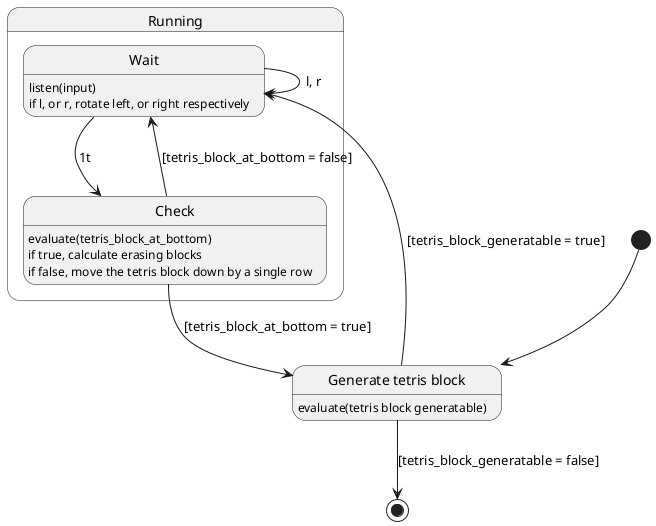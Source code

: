 @startuml

' Program changes state when one of the following happends:
' 1 time unit passes
' user types either L, R, or D keyboard
' the block cannot move down
' the new block cannot be created

state "Generate tetris block" as G
G: evaluate(tetris block generatable)
state Running{
    state "Wait" as W
    W: listen(input)
    W: if l, or r, rotate left, or right respectively
    state "Check" as C
    C: evaluate(tetris_block_at_bottom)
    C: if true, calculate erasing blocks
    C: if false, move the tetris block down by a single row
}

[*] --> G
G --> [*] : [tetris_block_generatable = false]
G --> W : [tetris_block_generatable = true]
W --> W : l, r
W --> C : 1t
C --> G : [tetris_block_at_bottom = true]
C --> W : [tetris_block_at_bottom = false]

@enduml
